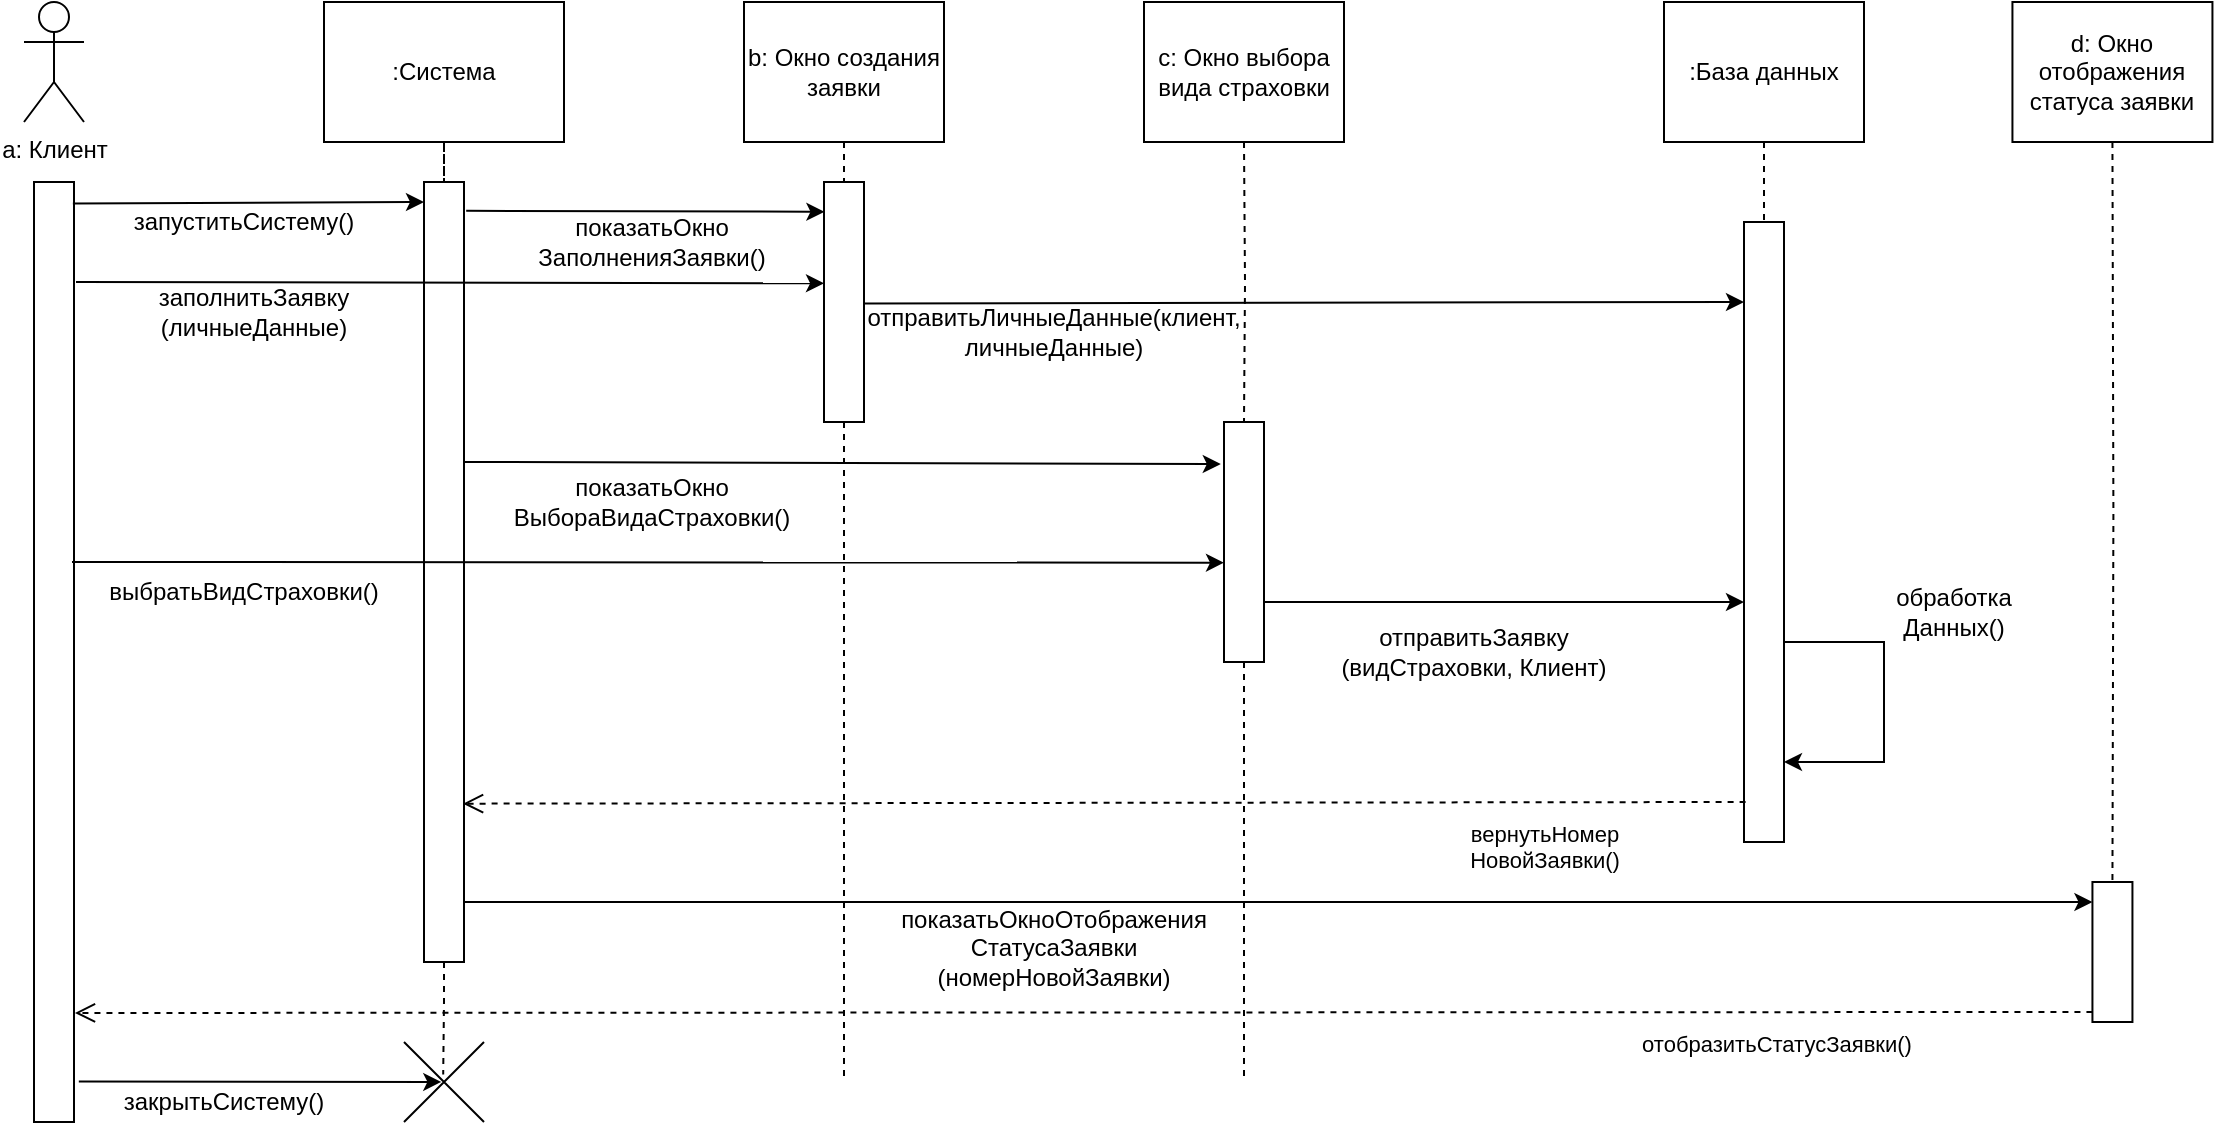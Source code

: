<mxfile version="24.1.0" type="github">
  <diagram name="Страница — 1" id="SZBvvg6jbZOTmljJXcej">
    <mxGraphModel dx="2231" dy="1219" grid="1" gridSize="10" guides="1" tooltips="1" connect="1" arrows="1" fold="1" page="1" pageScale="1" pageWidth="827" pageHeight="1169" math="0" shadow="0">
      <root>
        <mxCell id="0" />
        <mxCell id="1" parent="0" />
        <mxCell id="JCLC8hlpoxn28DZJiRil-1" value="a: Клиент" style="shape=umlActor;verticalLabelPosition=bottom;verticalAlign=top;html=1;outlineConnect=0;" vertex="1" parent="1">
          <mxGeometry x="130" y="130" width="30" height="60" as="geometry" />
        </mxCell>
        <mxCell id="JCLC8hlpoxn28DZJiRil-2" value="" style="rounded=0;whiteSpace=wrap;html=1;" vertex="1" parent="1">
          <mxGeometry x="135" y="220" width="20" height="470" as="geometry" />
        </mxCell>
        <mxCell id="JCLC8hlpoxn28DZJiRil-3" style="edgeStyle=orthogonalEdgeStyle;rounded=0;orthogonalLoop=1;jettySize=auto;html=1;dashed=1;endArrow=none;endFill=0;" edge="1" parent="1" source="JCLC8hlpoxn28DZJiRil-4" target="JCLC8hlpoxn28DZJiRil-5">
          <mxGeometry relative="1" as="geometry" />
        </mxCell>
        <mxCell id="JCLC8hlpoxn28DZJiRil-4" value=":Система" style="rounded=0;whiteSpace=wrap;html=1;" vertex="1" parent="1">
          <mxGeometry x="280" y="130" width="120" height="70" as="geometry" />
        </mxCell>
        <mxCell id="JCLC8hlpoxn28DZJiRil-5" value="" style="rounded=0;whiteSpace=wrap;html=1;" vertex="1" parent="1">
          <mxGeometry x="330" y="220" width="20" height="390" as="geometry" />
        </mxCell>
        <mxCell id="JCLC8hlpoxn28DZJiRil-6" value="" style="endArrow=classic;html=1;rounded=0;exitX=0.972;exitY=0.023;exitDx=0;exitDy=0;exitPerimeter=0;" edge="1" parent="1" source="JCLC8hlpoxn28DZJiRil-2">
          <mxGeometry width="50" height="50" relative="1" as="geometry">
            <mxPoint x="205.42" y="231.32" as="sourcePoint" />
            <mxPoint x="330" y="230" as="targetPoint" />
          </mxGeometry>
        </mxCell>
        <mxCell id="JCLC8hlpoxn28DZJiRil-7" value="запуститьСистему()" style="text;html=1;align=center;verticalAlign=middle;whiteSpace=wrap;rounded=0;" vertex="1" parent="1">
          <mxGeometry x="210" y="230" width="60" height="20" as="geometry" />
        </mxCell>
        <mxCell id="JCLC8hlpoxn28DZJiRil-8" value="" style="endArrow=classic;html=1;rounded=0;entryX=0;entryY=0.339;entryDx=0;entryDy=0;exitX=1.05;exitY=0.127;exitDx=0;exitDy=0;exitPerimeter=0;entryPerimeter=0;" edge="1" parent="1">
          <mxGeometry width="50" height="50" relative="1" as="geometry">
            <mxPoint x="156" y="270.0" as="sourcePoint" />
            <mxPoint x="530" y="270.68" as="targetPoint" />
          </mxGeometry>
        </mxCell>
        <mxCell id="JCLC8hlpoxn28DZJiRil-9" value="" style="rounded=0;whiteSpace=wrap;html=1;" vertex="1" parent="1">
          <mxGeometry x="530" y="220" width="20" height="120" as="geometry" />
        </mxCell>
        <mxCell id="JCLC8hlpoxn28DZJiRil-10" value="заполнить&lt;span style=&quot;background-color: initial;&quot;&gt;Заявку&lt;/span&gt;&lt;div&gt;&lt;span style=&quot;background-color: initial;&quot;&gt;(личныеДанные)&lt;/span&gt;&lt;/div&gt;" style="text;html=1;align=center;verticalAlign=middle;whiteSpace=wrap;rounded=0;" vertex="1" parent="1">
          <mxGeometry x="190" y="270" width="110" height="30" as="geometry" />
        </mxCell>
        <mxCell id="JCLC8hlpoxn28DZJiRil-11" value="b: Окно создания заявки" style="rounded=0;whiteSpace=wrap;html=1;" vertex="1" parent="1">
          <mxGeometry x="490" y="130" width="100" height="70" as="geometry" />
        </mxCell>
        <mxCell id="JCLC8hlpoxn28DZJiRil-13" value="" style="rounded=0;whiteSpace=wrap;html=1;" vertex="1" parent="1">
          <mxGeometry x="730" y="340" width="20" height="120" as="geometry" />
        </mxCell>
        <mxCell id="JCLC8hlpoxn28DZJiRil-15" value="с: Окно выбора вида страховки" style="rounded=0;whiteSpace=wrap;html=1;" vertex="1" parent="1">
          <mxGeometry x="690" y="130" width="100" height="70" as="geometry" />
        </mxCell>
        <mxCell id="JCLC8hlpoxn28DZJiRil-16" value=":База данных" style="rounded=0;whiteSpace=wrap;html=1;" vertex="1" parent="1">
          <mxGeometry x="950" y="130" width="100" height="70" as="geometry" />
        </mxCell>
        <mxCell id="JCLC8hlpoxn28DZJiRil-25" style="edgeStyle=orthogonalEdgeStyle;rounded=0;orthogonalLoop=1;jettySize=auto;html=1;dashed=1;endArrow=none;endFill=0;exitX=0.5;exitY=1;exitDx=0;exitDy=0;" edge="1" parent="1" source="JCLC8hlpoxn28DZJiRil-9">
          <mxGeometry relative="1" as="geometry">
            <mxPoint x="540" y="310" as="sourcePoint" />
            <mxPoint x="540" y="670" as="targetPoint" />
            <Array as="points" />
          </mxGeometry>
        </mxCell>
        <mxCell id="JCLC8hlpoxn28DZJiRil-26" style="edgeStyle=orthogonalEdgeStyle;rounded=0;orthogonalLoop=1;jettySize=auto;html=1;dashed=1;endArrow=none;endFill=0;exitX=0.5;exitY=1;exitDx=0;exitDy=0;" edge="1" parent="1" source="JCLC8hlpoxn28DZJiRil-13">
          <mxGeometry relative="1" as="geometry">
            <mxPoint x="740" y="340" as="sourcePoint" />
            <mxPoint x="740" y="670" as="targetPoint" />
            <Array as="points" />
          </mxGeometry>
        </mxCell>
        <mxCell id="JCLC8hlpoxn28DZJiRil-28" style="edgeStyle=orthogonalEdgeStyle;rounded=0;orthogonalLoop=1;jettySize=auto;html=1;dashed=1;endArrow=none;endFill=0;exitX=0.5;exitY=1;exitDx=0;exitDy=0;entryX=0.5;entryY=0;entryDx=0;entryDy=0;" edge="1" parent="1" source="JCLC8hlpoxn28DZJiRil-11" target="JCLC8hlpoxn28DZJiRil-9">
          <mxGeometry relative="1" as="geometry">
            <mxPoint x="470" y="200" as="sourcePoint" />
            <mxPoint x="350" y="230" as="targetPoint" />
            <Array as="points">
              <mxPoint x="540" y="220" />
              <mxPoint x="540" y="220" />
            </Array>
          </mxGeometry>
        </mxCell>
        <mxCell id="JCLC8hlpoxn28DZJiRil-29" style="edgeStyle=orthogonalEdgeStyle;rounded=0;orthogonalLoop=1;jettySize=auto;html=1;dashed=1;endArrow=none;endFill=0;fontStyle=1;entryX=0.5;entryY=0;entryDx=0;entryDy=0;" edge="1" parent="1" target="JCLC8hlpoxn28DZJiRil-13">
          <mxGeometry relative="1" as="geometry">
            <mxPoint x="740" y="200" as="sourcePoint" />
            <mxPoint x="740" y="260" as="targetPoint" />
          </mxGeometry>
        </mxCell>
        <mxCell id="JCLC8hlpoxn28DZJiRil-30" style="edgeStyle=orthogonalEdgeStyle;rounded=0;orthogonalLoop=1;jettySize=auto;html=1;dashed=1;endArrow=none;endFill=0;fontStyle=1;entryX=0.5;entryY=0;entryDx=0;entryDy=0;exitX=0.5;exitY=1;exitDx=0;exitDy=0;" edge="1" parent="1" source="JCLC8hlpoxn28DZJiRil-16" target="JCLC8hlpoxn28DZJiRil-17">
          <mxGeometry relative="1" as="geometry">
            <mxPoint x="900" y="210" as="sourcePoint" />
            <mxPoint x="900" y="270" as="targetPoint" />
          </mxGeometry>
        </mxCell>
        <mxCell id="JCLC8hlpoxn28DZJiRil-32" value="" style="edgeStyle=orthogonalEdgeStyle;rounded=0;orthogonalLoop=1;jettySize=auto;html=1;dashed=1;endArrow=none;endFill=0;exitX=0.5;exitY=1;exitDx=0;exitDy=0;entryX=0.49;entryY=0.405;entryDx=0;entryDy=0;entryPerimeter=0;" edge="1" parent="1" source="JCLC8hlpoxn28DZJiRil-5" target="JCLC8hlpoxn28DZJiRil-31">
          <mxGeometry relative="1" as="geometry">
            <mxPoint x="340" y="280" as="sourcePoint" />
            <mxPoint x="340" y="540" as="targetPoint" />
            <Array as="points" />
          </mxGeometry>
        </mxCell>
        <mxCell id="JCLC8hlpoxn28DZJiRil-31" value="" style="shape=mxgraph.sysml.x;" vertex="1" parent="1">
          <mxGeometry x="320" y="650" width="40" height="40" as="geometry" />
        </mxCell>
        <mxCell id="JCLC8hlpoxn28DZJiRil-34" value="d: Окно отображения статуса заявки" style="rounded=0;whiteSpace=wrap;html=1;" vertex="1" parent="1">
          <mxGeometry x="1124.22" y="130" width="100" height="70" as="geometry" />
        </mxCell>
        <mxCell id="JCLC8hlpoxn28DZJiRil-36" style="edgeStyle=orthogonalEdgeStyle;rounded=0;orthogonalLoop=1;jettySize=auto;html=1;dashed=1;endArrow=none;endFill=0;fontStyle=1;entryX=0.5;entryY=0;entryDx=0;entryDy=0;" edge="1" parent="1" target="JCLC8hlpoxn28DZJiRil-74">
          <mxGeometry relative="1" as="geometry">
            <mxPoint x="1174.22" y="200" as="sourcePoint" />
            <mxPoint x="1174.22" y="500" as="targetPoint" />
          </mxGeometry>
        </mxCell>
        <mxCell id="JCLC8hlpoxn28DZJiRil-40" value="" style="endArrow=classic;html=1;rounded=0;entryX=0;entryY=0.5;entryDx=0;entryDy=0;exitX=0.95;exitY=0.348;exitDx=0;exitDy=0;exitPerimeter=0;" edge="1" parent="1">
          <mxGeometry width="50" height="50" relative="1" as="geometry">
            <mxPoint x="154" y="410.0" as="sourcePoint" />
            <mxPoint x="730.0" y="410.36" as="targetPoint" />
          </mxGeometry>
        </mxCell>
        <mxCell id="JCLC8hlpoxn28DZJiRil-41" value="выбратьВидСтраховки()" style="text;html=1;align=center;verticalAlign=middle;whiteSpace=wrap;rounded=0;" vertex="1" parent="1">
          <mxGeometry x="185" y="410" width="110" height="30" as="geometry" />
        </mxCell>
        <mxCell id="JCLC8hlpoxn28DZJiRil-17" value="" style="rounded=0;whiteSpace=wrap;html=1;" vertex="1" parent="1">
          <mxGeometry x="990" y="240" width="20" height="310" as="geometry" />
        </mxCell>
        <mxCell id="JCLC8hlpoxn28DZJiRil-45" value="" style="endArrow=classic;html=1;rounded=0;edgeStyle=orthogonalEdgeStyle;" edge="1" parent="1">
          <mxGeometry width="50" height="50" relative="1" as="geometry">
            <mxPoint x="1010" y="530" as="sourcePoint" />
            <mxPoint x="1010" y="510" as="targetPoint" />
            <Array as="points">
              <mxPoint x="1010" y="450" />
              <mxPoint x="1060" y="450" />
              <mxPoint x="1060" y="510" />
              <mxPoint x="1010" y="510" />
            </Array>
          </mxGeometry>
        </mxCell>
        <mxCell id="JCLC8hlpoxn28DZJiRil-48" value="" style="endArrow=classic;html=1;rounded=0;exitX=1;exitY=0.579;exitDx=0;exitDy=0;exitPerimeter=0;" edge="1" parent="1">
          <mxGeometry width="50" height="50" relative="1" as="geometry">
            <mxPoint x="750" y="430" as="sourcePoint" />
            <mxPoint x="990" y="430" as="targetPoint" />
          </mxGeometry>
        </mxCell>
        <mxCell id="JCLC8hlpoxn28DZJiRil-49" value="отправитьЗаявку&lt;div&gt;(видСтраховки, Клиент)&lt;/div&gt;" style="text;html=1;align=center;verticalAlign=middle;whiteSpace=wrap;rounded=0;" vertex="1" parent="1">
          <mxGeometry x="780" y="440" width="150" height="30" as="geometry" />
        </mxCell>
        <mxCell id="JCLC8hlpoxn28DZJiRil-52" value="" style="endArrow=classic;html=1;rounded=0;exitX=1;exitY=0.579;exitDx=0;exitDy=0;exitPerimeter=0;" edge="1" parent="1">
          <mxGeometry width="50" height="50" relative="1" as="geometry">
            <mxPoint x="550" y="280.72" as="sourcePoint" />
            <mxPoint x="990" y="280" as="targetPoint" />
          </mxGeometry>
        </mxCell>
        <mxCell id="JCLC8hlpoxn28DZJiRil-53" value="&lt;span style=&quot;background-color: initial;&quot;&gt;отправитьЛичныеДанные(клиент, личныеДанные)&lt;/span&gt;" style="text;html=1;align=center;verticalAlign=middle;whiteSpace=wrap;rounded=0;" vertex="1" parent="1">
          <mxGeometry x="590" y="280" width="110" height="30" as="geometry" />
        </mxCell>
        <mxCell id="JCLC8hlpoxn28DZJiRil-54" value="вернутьНомер&lt;div&gt;НовойЗаявки()&lt;/div&gt;" style="html=1;verticalAlign=bottom;endArrow=open;dashed=1;endSize=8;curved=0;rounded=0;exitX=0.04;exitY=0.952;exitDx=0;exitDy=0;exitPerimeter=0;entryX=0.976;entryY=0.797;entryDx=0;entryDy=0;entryPerimeter=0;" edge="1" parent="1" target="JCLC8hlpoxn28DZJiRil-5">
          <mxGeometry x="-0.687" y="38" relative="1" as="geometry">
            <mxPoint x="990.8" y="530" as="sourcePoint" />
            <mxPoint x="370" y="530.28" as="targetPoint" />
            <mxPoint as="offset" />
          </mxGeometry>
        </mxCell>
        <mxCell id="JCLC8hlpoxn28DZJiRil-57" value="&lt;div&gt;&lt;span style=&quot;background-color: initial;&quot;&gt;обработка&lt;/span&gt;&lt;/div&gt;&lt;div&gt;&lt;span style=&quot;background-color: initial;&quot;&gt;Данных&lt;/span&gt;&lt;span style=&quot;background-color: initial;&quot;&gt;()&lt;/span&gt;&lt;/div&gt;" style="text;html=1;align=center;verticalAlign=middle;whiteSpace=wrap;rounded=0;" vertex="1" parent="1">
          <mxGeometry x="1040" y="420" width="110" height="30" as="geometry" />
        </mxCell>
        <mxCell id="JCLC8hlpoxn28DZJiRil-60" value="" style="endArrow=classic;html=1;rounded=0;exitX=1.121;exitY=0.957;exitDx=0;exitDy=0;exitPerimeter=0;entryX=0.466;entryY=0.499;entryDx=0;entryDy=0;entryPerimeter=0;" edge="1" parent="1" source="JCLC8hlpoxn28DZJiRil-2" target="JCLC8hlpoxn28DZJiRil-31">
          <mxGeometry width="50" height="50" relative="1" as="geometry">
            <mxPoint x="160" y="630" as="sourcePoint" />
            <mxPoint x="338" y="629.63" as="targetPoint" />
          </mxGeometry>
        </mxCell>
        <mxCell id="JCLC8hlpoxn28DZJiRil-61" value="закрытьСистему()" style="text;html=1;align=center;verticalAlign=middle;whiteSpace=wrap;rounded=0;" vertex="1" parent="1">
          <mxGeometry x="200" y="670" width="60" height="20" as="geometry" />
        </mxCell>
        <mxCell id="JCLC8hlpoxn28DZJiRil-63" value="" style="endArrow=classic;html=1;rounded=0;exitX=1.055;exitY=0.037;exitDx=0;exitDy=0;exitPerimeter=0;entryX=0.01;entryY=0.124;entryDx=0;entryDy=0;entryPerimeter=0;" edge="1" parent="1" source="JCLC8hlpoxn28DZJiRil-5" target="JCLC8hlpoxn28DZJiRil-9">
          <mxGeometry width="50" height="50" relative="1" as="geometry">
            <mxPoint x="350" y="240" as="sourcePoint" />
            <mxPoint x="526" y="240" as="targetPoint" />
          </mxGeometry>
        </mxCell>
        <mxCell id="JCLC8hlpoxn28DZJiRil-64" value="показатьОкно&lt;div&gt;ЗаполненияЗаявки()&lt;/div&gt;" style="text;html=1;align=center;verticalAlign=middle;whiteSpace=wrap;rounded=0;" vertex="1" parent="1">
          <mxGeometry x="414" y="240" width="60" height="20" as="geometry" />
        </mxCell>
        <mxCell id="JCLC8hlpoxn28DZJiRil-66" value="" style="endArrow=classic;html=1;rounded=0;exitX=1.009;exitY=0.048;exitDx=0;exitDy=0;exitPerimeter=0;entryX=-0.08;entryY=0.175;entryDx=0;entryDy=0;entryPerimeter=0;" edge="1" parent="1" target="JCLC8hlpoxn28DZJiRil-13">
          <mxGeometry width="50" height="50" relative="1" as="geometry">
            <mxPoint x="350" y="360" as="sourcePoint" />
            <mxPoint x="530" y="360" as="targetPoint" />
          </mxGeometry>
        </mxCell>
        <mxCell id="JCLC8hlpoxn28DZJiRil-67" value="показатьОкно&lt;div&gt;&lt;span style=&quot;background-color: initial;&quot;&gt;ВыбораВидаСтраховки()&lt;/span&gt;&lt;br&gt;&lt;/div&gt;" style="text;html=1;align=center;verticalAlign=middle;whiteSpace=wrap;rounded=0;" vertex="1" parent="1">
          <mxGeometry x="414" y="370" width="60" height="20" as="geometry" />
        </mxCell>
        <mxCell id="JCLC8hlpoxn28DZJiRil-73" style="edgeStyle=orthogonalEdgeStyle;rounded=0;orthogonalLoop=1;jettySize=auto;html=1;exitX=0.5;exitY=1;exitDx=0;exitDy=0;" edge="1" parent="1" source="JCLC8hlpoxn28DZJiRil-57" target="JCLC8hlpoxn28DZJiRil-57">
          <mxGeometry relative="1" as="geometry" />
        </mxCell>
        <mxCell id="JCLC8hlpoxn28DZJiRil-74" value="" style="rounded=0;whiteSpace=wrap;html=1;" vertex="1" parent="1">
          <mxGeometry x="1164.22" y="570" width="20" height="70" as="geometry" />
        </mxCell>
        <mxCell id="JCLC8hlpoxn28DZJiRil-76" value="" style="endArrow=classic;html=1;rounded=0;" edge="1" parent="1">
          <mxGeometry width="50" height="50" relative="1" as="geometry">
            <mxPoint x="350" y="580" as="sourcePoint" />
            <mxPoint x="1164.22" y="580" as="targetPoint" />
          </mxGeometry>
        </mxCell>
        <mxCell id="JCLC8hlpoxn28DZJiRil-77" value="отобразитьСтатусЗаявки()" style="html=1;verticalAlign=bottom;endArrow=open;dashed=1;endSize=8;curved=0;rounded=0;exitX=0;exitY=0.53;exitDx=0;exitDy=0;exitPerimeter=0;entryX=1.024;entryY=0.884;entryDx=0;entryDy=0;entryPerimeter=0;" edge="1" parent="1" target="JCLC8hlpoxn28DZJiRil-2">
          <mxGeometry x="-0.686" y="25" relative="1" as="geometry">
            <mxPoint x="1164.22" y="635.0" as="sourcePoint" />
            <mxPoint x="160" y="636" as="targetPoint" />
            <mxPoint as="offset" />
          </mxGeometry>
        </mxCell>
        <mxCell id="JCLC8hlpoxn28DZJiRil-79" value="показатьОкноОтображения&lt;div&gt;Статуса&lt;span style=&quot;background-color: initial;&quot;&gt;Заявки&lt;/span&gt;&lt;/div&gt;&lt;div&gt;&lt;span style=&quot;background-color: initial;&quot;&gt;(номерНовойЗаявки)&lt;/span&gt;&lt;/div&gt;" style="text;html=1;align=center;verticalAlign=middle;whiteSpace=wrap;rounded=0;" vertex="1" parent="1">
          <mxGeometry x="590" y="590" width="110" height="25" as="geometry" />
        </mxCell>
        <mxCell id="JCLC8hlpoxn28DZJiRil-80" style="edgeStyle=orthogonalEdgeStyle;rounded=0;orthogonalLoop=1;jettySize=auto;html=1;exitX=0.5;exitY=1;exitDx=0;exitDy=0;" edge="1" parent="1" source="JCLC8hlpoxn28DZJiRil-79" target="JCLC8hlpoxn28DZJiRil-79">
          <mxGeometry relative="1" as="geometry" />
        </mxCell>
      </root>
    </mxGraphModel>
  </diagram>
</mxfile>
